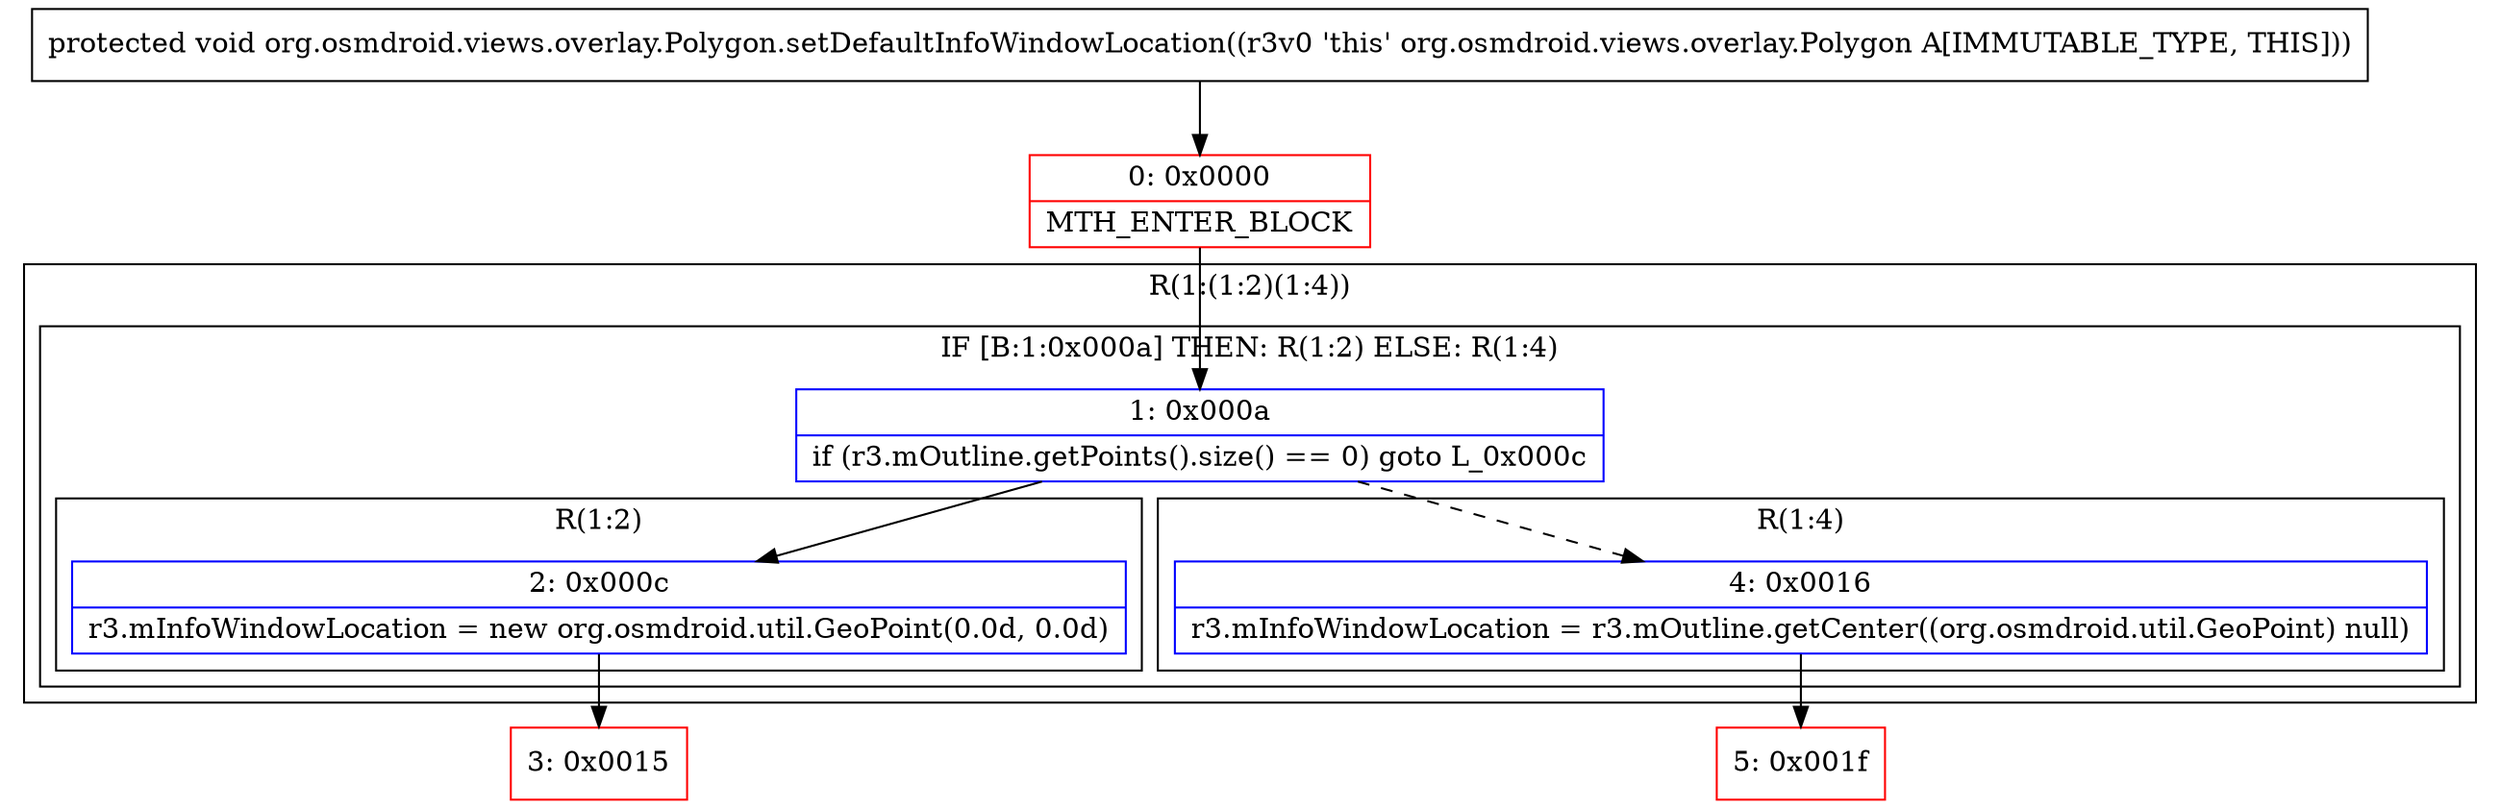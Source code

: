 digraph "CFG fororg.osmdroid.views.overlay.Polygon.setDefaultInfoWindowLocation()V" {
subgraph cluster_Region_21220350 {
label = "R(1:(1:2)(1:4))";
node [shape=record,color=blue];
subgraph cluster_IfRegion_1901889517 {
label = "IF [B:1:0x000a] THEN: R(1:2) ELSE: R(1:4)";
node [shape=record,color=blue];
Node_1 [shape=record,label="{1\:\ 0x000a|if (r3.mOutline.getPoints().size() == 0) goto L_0x000c\l}"];
subgraph cluster_Region_2094855665 {
label = "R(1:2)";
node [shape=record,color=blue];
Node_2 [shape=record,label="{2\:\ 0x000c|r3.mInfoWindowLocation = new org.osmdroid.util.GeoPoint(0.0d, 0.0d)\l}"];
}
subgraph cluster_Region_1673760452 {
label = "R(1:4)";
node [shape=record,color=blue];
Node_4 [shape=record,label="{4\:\ 0x0016|r3.mInfoWindowLocation = r3.mOutline.getCenter((org.osmdroid.util.GeoPoint) null)\l}"];
}
}
}
Node_0 [shape=record,color=red,label="{0\:\ 0x0000|MTH_ENTER_BLOCK\l}"];
Node_3 [shape=record,color=red,label="{3\:\ 0x0015}"];
Node_5 [shape=record,color=red,label="{5\:\ 0x001f}"];
MethodNode[shape=record,label="{protected void org.osmdroid.views.overlay.Polygon.setDefaultInfoWindowLocation((r3v0 'this' org.osmdroid.views.overlay.Polygon A[IMMUTABLE_TYPE, THIS])) }"];
MethodNode -> Node_0;
Node_1 -> Node_2;
Node_1 -> Node_4[style=dashed];
Node_2 -> Node_3;
Node_4 -> Node_5;
Node_0 -> Node_1;
}

